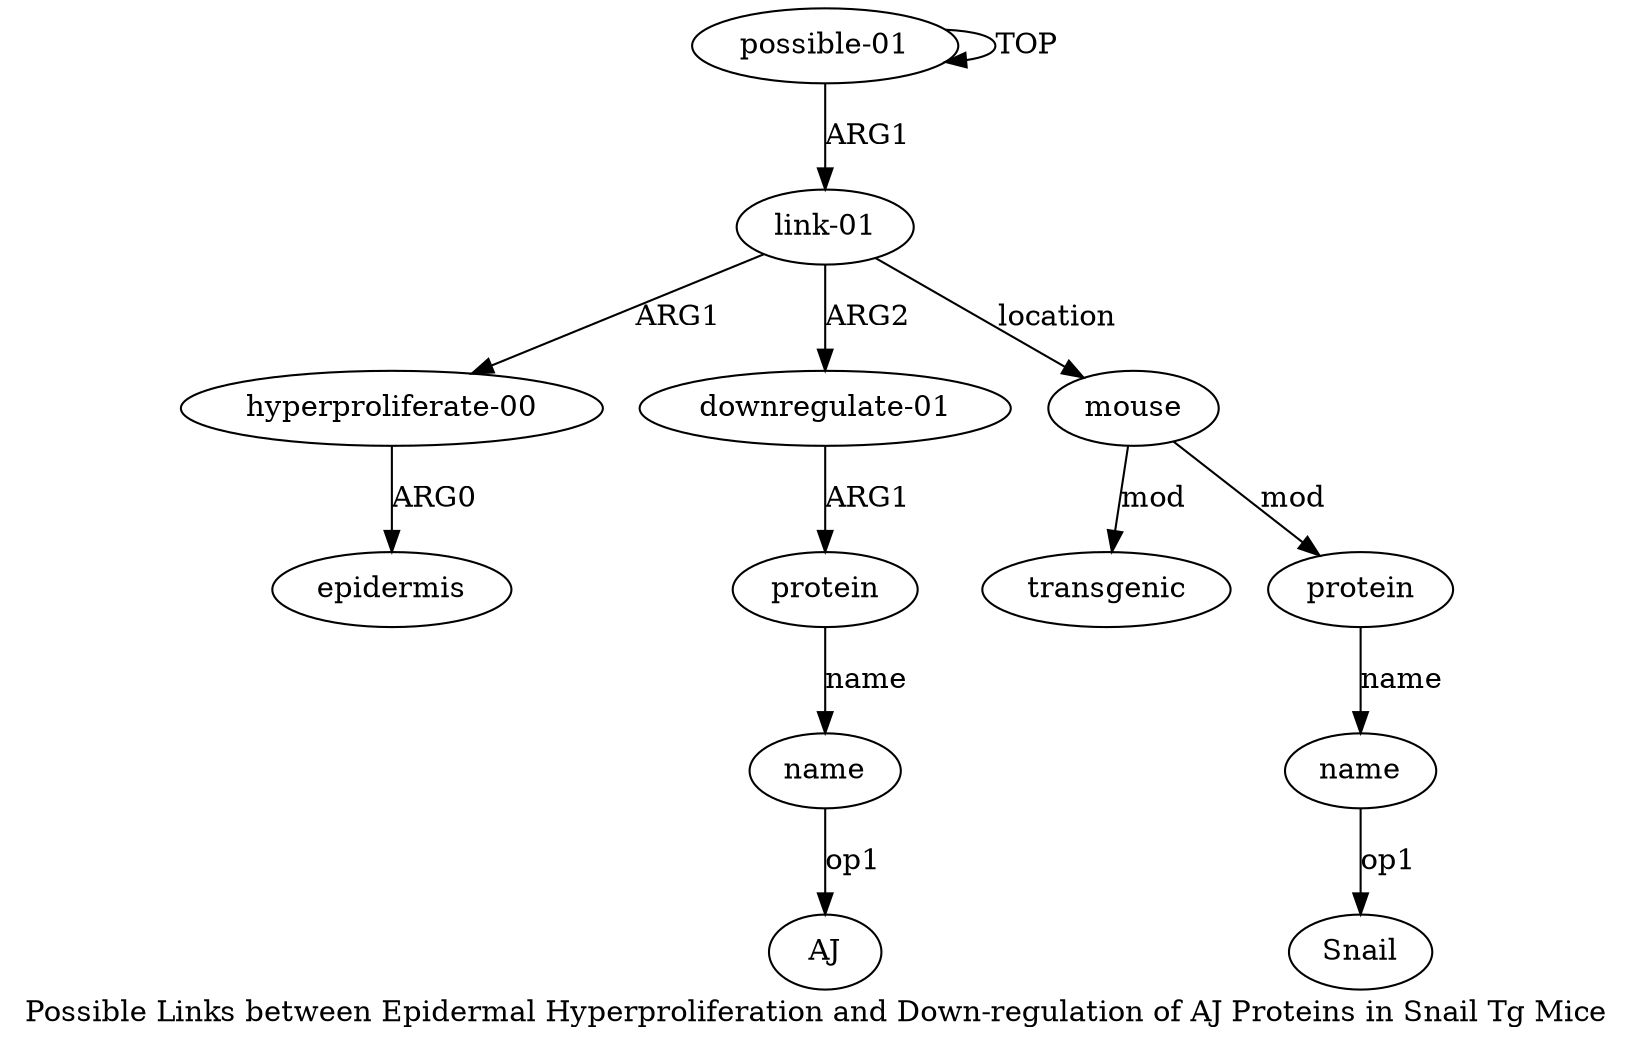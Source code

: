 digraph  {
	graph [label="Possible Links between Epidermal Hyperproliferation and Down-regulation of AJ Proteins in Snail Tg Mice"];
	node [label="\N"];
	a10	 [color=black,
		gold_ind=10,
		gold_label=transgenic,
		label=transgenic,
		test_ind=10,
		test_label=transgenic];
	"a9 Snail"	 [color=black,
		gold_ind=-1,
		gold_label=Snail,
		label=Snail,
		test_ind=-1,
		test_label=Snail];
	a1	 [color=black,
		gold_ind=1,
		gold_label="link-01",
		label="link-01",
		test_ind=1,
		test_label="link-01"];
	a2	 [color=black,
		gold_ind=2,
		gold_label="hyperproliferate-00",
		label="hyperproliferate-00",
		test_ind=2,
		test_label="hyperproliferate-00"];
	a1 -> a2 [key=0,
	color=black,
	gold_label=ARG1,
	label=ARG1,
	test_label=ARG1];
a4 [color=black,
	gold_ind=4,
	gold_label="downregulate-01",
	label="downregulate-01",
	test_ind=4,
	test_label="downregulate-01"];
a1 -> a4 [key=0,
color=black,
gold_label=ARG2,
label=ARG2,
test_label=ARG2];
a7 [color=black,
gold_ind=7,
gold_label=mouse,
label=mouse,
test_ind=7,
test_label=mouse];
a1 -> a7 [key=0,
color=black,
gold_label=location,
label=location,
test_label=location];
a0 [color=black,
gold_ind=0,
gold_label="possible-01",
label="possible-01",
test_ind=0,
test_label="possible-01"];
a0 -> a1 [key=0,
color=black,
gold_label=ARG1,
label=ARG1,
test_label=ARG1];
a0 -> a0 [key=0,
color=black,
gold_label=TOP,
label=TOP,
test_label=TOP];
a3 [color=black,
gold_ind=3,
gold_label=epidermis,
label=epidermis,
test_ind=3,
test_label=epidermis];
a2 -> a3 [key=0,
color=black,
gold_label=ARG0,
label=ARG0,
test_label=ARG0];
a5 [color=black,
gold_ind=5,
gold_label=protein,
label=protein,
test_ind=5,
test_label=protein];
a6 [color=black,
gold_ind=6,
gold_label=name,
label=name,
test_ind=6,
test_label=name];
a5 -> a6 [key=0,
color=black,
gold_label=name,
label=name,
test_label=name];
a4 -> a5 [key=0,
color=black,
gold_label=ARG1,
label=ARG1,
test_label=ARG1];
a7 -> a10 [key=0,
color=black,
gold_label=mod,
label=mod,
test_label=mod];
a8 [color=black,
gold_ind=8,
gold_label=protein,
label=protein,
test_ind=8,
test_label=protein];
a7 -> a8 [key=0,
color=black,
gold_label=mod,
label=mod,
test_label=mod];
"a6 AJ" [color=black,
gold_ind=-1,
gold_label=AJ,
label=AJ,
test_ind=-1,
test_label=AJ];
a6 -> "a6 AJ" [key=0,
color=black,
gold_label=op1,
label=op1,
test_label=op1];
a9 [color=black,
gold_ind=9,
gold_label=name,
label=name,
test_ind=9,
test_label=name];
a9 -> "a9 Snail" [key=0,
color=black,
gold_label=op1,
label=op1,
test_label=op1];
a8 -> a9 [key=0,
color=black,
gold_label=name,
label=name,
test_label=name];
}
